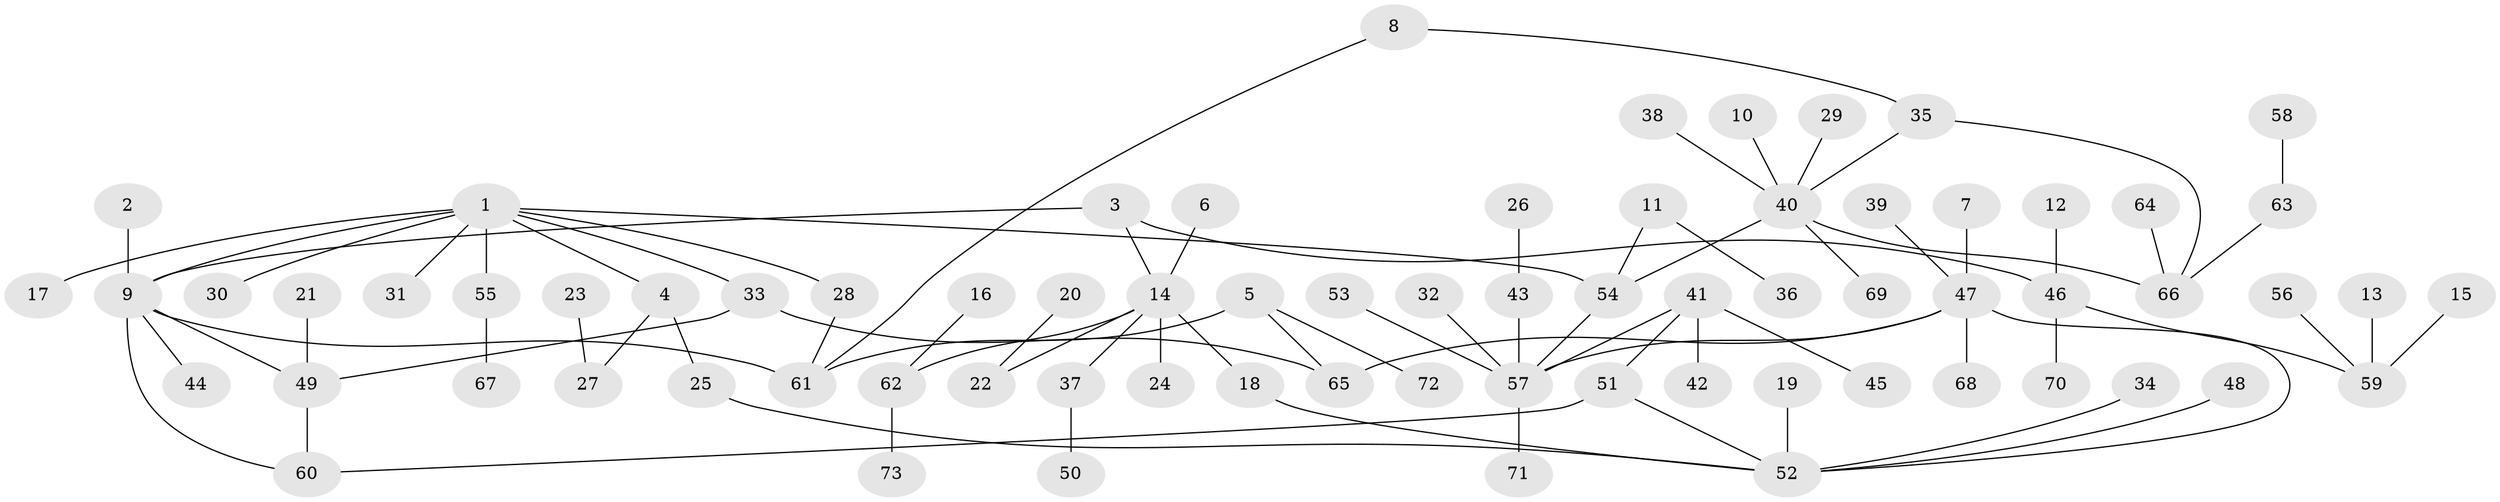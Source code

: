 // original degree distribution, {5: 0.0410958904109589, 6: 0.02054794520547945, 7: 0.02054794520547945, 1: 0.4246575342465753, 8: 0.00684931506849315, 3: 0.14383561643835616, 2: 0.3082191780821918, 4: 0.03424657534246575}
// Generated by graph-tools (version 1.1) at 2025/49/03/09/25 03:49:16]
// undirected, 73 vertices, 83 edges
graph export_dot {
graph [start="1"]
  node [color=gray90,style=filled];
  1;
  2;
  3;
  4;
  5;
  6;
  7;
  8;
  9;
  10;
  11;
  12;
  13;
  14;
  15;
  16;
  17;
  18;
  19;
  20;
  21;
  22;
  23;
  24;
  25;
  26;
  27;
  28;
  29;
  30;
  31;
  32;
  33;
  34;
  35;
  36;
  37;
  38;
  39;
  40;
  41;
  42;
  43;
  44;
  45;
  46;
  47;
  48;
  49;
  50;
  51;
  52;
  53;
  54;
  55;
  56;
  57;
  58;
  59;
  60;
  61;
  62;
  63;
  64;
  65;
  66;
  67;
  68;
  69;
  70;
  71;
  72;
  73;
  1 -- 4 [weight=1.0];
  1 -- 9 [weight=1.0];
  1 -- 17 [weight=1.0];
  1 -- 28 [weight=1.0];
  1 -- 30 [weight=1.0];
  1 -- 31 [weight=1.0];
  1 -- 33 [weight=1.0];
  1 -- 54 [weight=1.0];
  1 -- 55 [weight=1.0];
  2 -- 9 [weight=1.0];
  3 -- 9 [weight=1.0];
  3 -- 14 [weight=1.0];
  3 -- 46 [weight=1.0];
  4 -- 25 [weight=1.0];
  4 -- 27 [weight=1.0];
  5 -- 61 [weight=1.0];
  5 -- 65 [weight=1.0];
  5 -- 72 [weight=1.0];
  6 -- 14 [weight=1.0];
  7 -- 47 [weight=1.0];
  8 -- 35 [weight=1.0];
  8 -- 61 [weight=1.0];
  9 -- 44 [weight=1.0];
  9 -- 49 [weight=1.0];
  9 -- 60 [weight=1.0];
  9 -- 61 [weight=1.0];
  10 -- 40 [weight=1.0];
  11 -- 36 [weight=1.0];
  11 -- 54 [weight=1.0];
  12 -- 46 [weight=1.0];
  13 -- 59 [weight=1.0];
  14 -- 18 [weight=1.0];
  14 -- 22 [weight=1.0];
  14 -- 24 [weight=1.0];
  14 -- 37 [weight=1.0];
  14 -- 62 [weight=1.0];
  15 -- 59 [weight=1.0];
  16 -- 62 [weight=1.0];
  18 -- 52 [weight=1.0];
  19 -- 52 [weight=1.0];
  20 -- 22 [weight=1.0];
  21 -- 49 [weight=1.0];
  23 -- 27 [weight=1.0];
  25 -- 52 [weight=1.0];
  26 -- 43 [weight=1.0];
  28 -- 61 [weight=1.0];
  29 -- 40 [weight=1.0];
  32 -- 57 [weight=1.0];
  33 -- 49 [weight=1.0];
  33 -- 65 [weight=1.0];
  34 -- 52 [weight=1.0];
  35 -- 40 [weight=1.0];
  35 -- 66 [weight=1.0];
  37 -- 50 [weight=1.0];
  38 -- 40 [weight=1.0];
  39 -- 47 [weight=1.0];
  40 -- 54 [weight=1.0];
  40 -- 66 [weight=1.0];
  40 -- 69 [weight=1.0];
  41 -- 42 [weight=1.0];
  41 -- 45 [weight=1.0];
  41 -- 51 [weight=1.0];
  41 -- 57 [weight=1.0];
  43 -- 57 [weight=1.0];
  46 -- 59 [weight=1.0];
  46 -- 70 [weight=1.0];
  47 -- 52 [weight=1.0];
  47 -- 57 [weight=1.0];
  47 -- 65 [weight=1.0];
  47 -- 68 [weight=1.0];
  48 -- 52 [weight=1.0];
  49 -- 60 [weight=1.0];
  51 -- 52 [weight=1.0];
  51 -- 60 [weight=1.0];
  53 -- 57 [weight=1.0];
  54 -- 57 [weight=1.0];
  55 -- 67 [weight=1.0];
  56 -- 59 [weight=1.0];
  57 -- 71 [weight=1.0];
  58 -- 63 [weight=1.0];
  62 -- 73 [weight=1.0];
  63 -- 66 [weight=1.0];
  64 -- 66 [weight=1.0];
}
